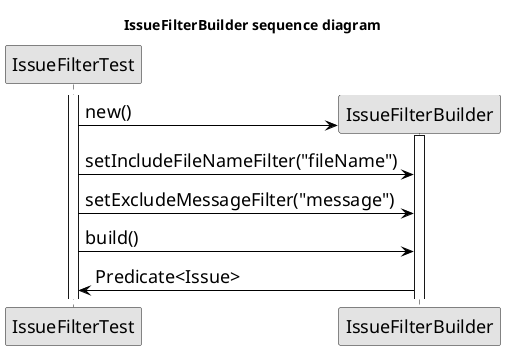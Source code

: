 @startuml

title IssueFilterBuilder sequence diagram

skinparam monochrome true
skinparam classAttributeIconSize 0
skinparam classFontSize 22
skinparam defaultFontSize 18
skinparam classFontName Arial
skinparam arrowColor black

create IssueFilterTest
activate IssueFilterTest

create IssueFilterBuilder
IssueFilterTest -> IssueFilterBuilder : new()
activate IssueFilterBuilder

IssueFilterTest -> IssueFilterBuilder : setIncludeFileNameFilter("fileName")
IssueFilterTest -> IssueFilterBuilder : setExcludeMessageFilter("message")
IssueFilterTest -> IssueFilterBuilder : build()
IssueFilterBuilder -> IssueFilterTest : Predicate<Issue>

@enduml